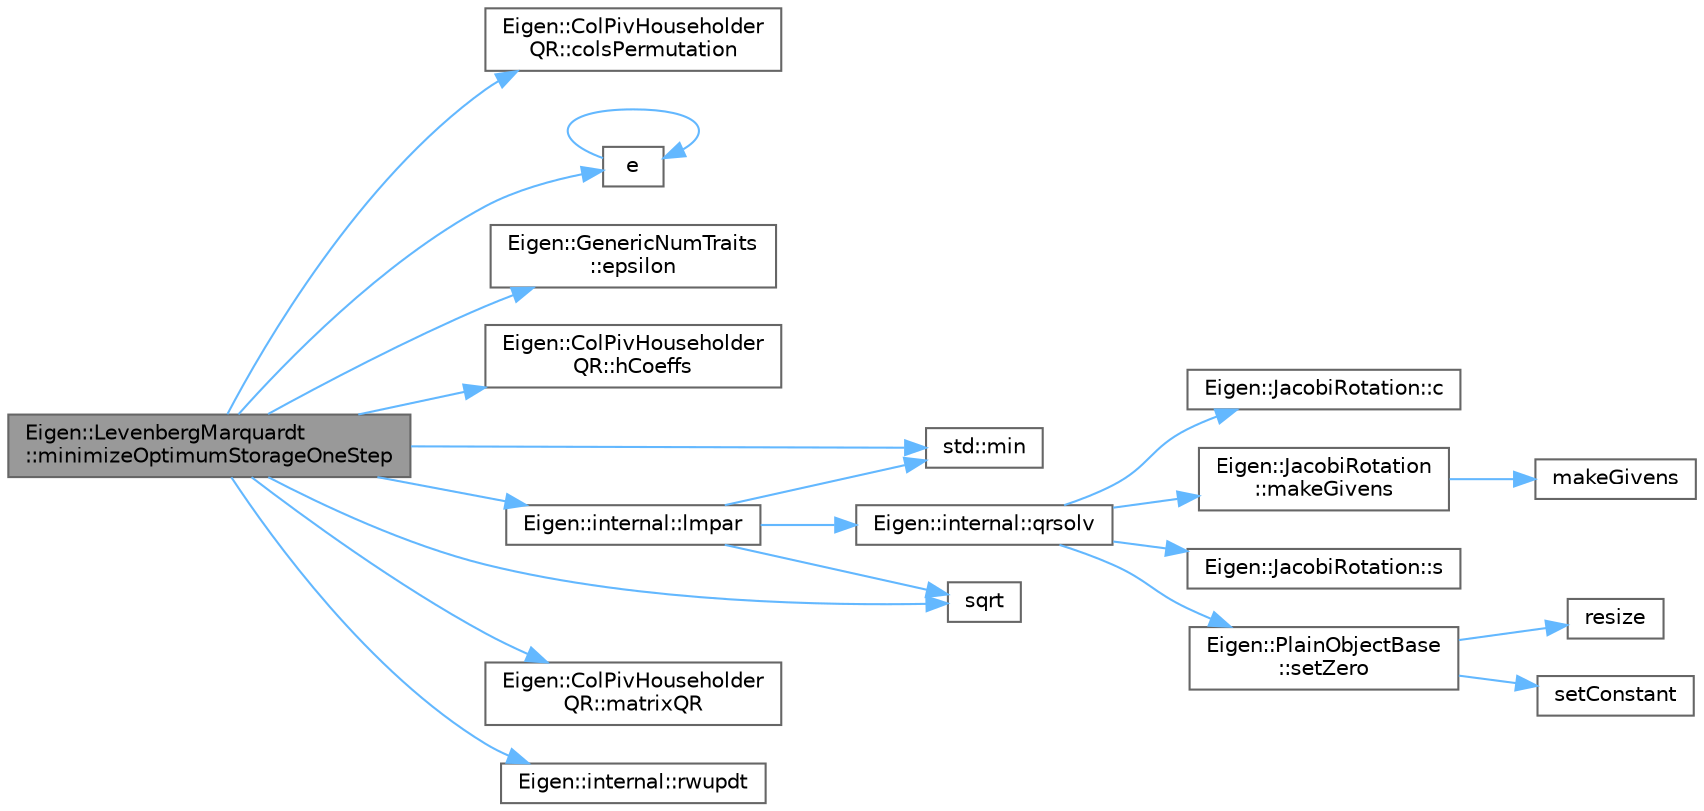 digraph "Eigen::LevenbergMarquardt::minimizeOptimumStorageOneStep"
{
 // LATEX_PDF_SIZE
  bgcolor="transparent";
  edge [fontname=Helvetica,fontsize=10,labelfontname=Helvetica,labelfontsize=10];
  node [fontname=Helvetica,fontsize=10,shape=box,height=0.2,width=0.4];
  rankdir="LR";
  Node1 [id="Node000001",label="Eigen::LevenbergMarquardt\l::minimizeOptimumStorageOneStep",height=0.2,width=0.4,color="gray40", fillcolor="grey60", style="filled", fontcolor="black",tooltip=" "];
  Node1 -> Node2 [id="edge1_Node000001_Node000002",color="steelblue1",style="solid",tooltip=" "];
  Node2 [id="Node000002",label="Eigen::ColPivHouseholder\lQR::colsPermutation",height=0.2,width=0.4,color="grey40", fillcolor="white", style="filled",URL="$class_eigen_1_1_col_piv_householder_q_r.html#a7b412c63fde62e00f91503d87fc23ba4",tooltip=" "];
  Node1 -> Node3 [id="edge2_Node000001_Node000003",color="steelblue1",style="solid",tooltip=" "];
  Node3 [id="Node000003",label="e",height=0.2,width=0.4,color="grey40", fillcolor="white", style="filled",URL="$_cwise__array__power__array_8cpp.html#a9cb86ff854760bf91a154f2724a9101d",tooltip=" "];
  Node3 -> Node3 [id="edge3_Node000003_Node000003",color="steelblue1",style="solid",tooltip=" "];
  Node1 -> Node4 [id="edge4_Node000001_Node000004",color="steelblue1",style="solid",tooltip=" "];
  Node4 [id="Node000004",label="Eigen::GenericNumTraits\l::epsilon",height=0.2,width=0.4,color="grey40", fillcolor="white", style="filled",URL="$struct_eigen_1_1_generic_num_traits.html#aadcf7fa75b2bc9a0e461a3b851d836a7",tooltip=" "];
  Node1 -> Node5 [id="edge5_Node000001_Node000005",color="steelblue1",style="solid",tooltip=" "];
  Node5 [id="Node000005",label="Eigen::ColPivHouseholder\lQR::hCoeffs",height=0.2,width=0.4,color="grey40", fillcolor="white", style="filled",URL="$class_eigen_1_1_col_piv_householder_q_r.html#a1cbc5b2735a9cd54bf1a946d884cbe80",tooltip=" "];
  Node1 -> Node6 [id="edge6_Node000001_Node000006",color="steelblue1",style="solid",tooltip=" "];
  Node6 [id="Node000006",label="Eigen::internal::lmpar",height=0.2,width=0.4,color="grey40", fillcolor="white", style="filled",URL="$namespace_eigen_1_1internal.html#ace55f5e362285ba23845e81f6aeb7c3d",tooltip=" "];
  Node6 -> Node7 [id="edge7_Node000006_Node000007",color="steelblue1",style="solid",tooltip=" "];
  Node7 [id="Node000007",label="std::min",height=0.2,width=0.4,color="grey40", fillcolor="white", style="filled",URL="$namespacestd.html#ac7b9885417769949d76890454b6d072e",tooltip=" "];
  Node6 -> Node8 [id="edge8_Node000006_Node000008",color="steelblue1",style="solid",tooltip=" "];
  Node8 [id="Node000008",label="Eigen::internal::qrsolv",height=0.2,width=0.4,color="grey40", fillcolor="white", style="filled",URL="$namespace_eigen_1_1internal.html#ac01cc898d45a6cc8ec6fbd825752c67a",tooltip=" "];
  Node8 -> Node9 [id="edge9_Node000008_Node000009",color="steelblue1",style="solid",tooltip=" "];
  Node9 [id="Node000009",label="Eigen::JacobiRotation::c",height=0.2,width=0.4,color="grey40", fillcolor="white", style="filled",URL="$class_eigen_1_1_jacobi_rotation.html#a80c1093ffb0f0d595796c8dcb1c2176e",tooltip=" "];
  Node8 -> Node10 [id="edge10_Node000008_Node000010",color="steelblue1",style="solid",tooltip=" "];
  Node10 [id="Node000010",label="Eigen::JacobiRotation\l::makeGivens",height=0.2,width=0.4,color="grey40", fillcolor="white", style="filled",URL="$class_eigen_1_1_jacobi_rotation.html#adb5bcb0d28a95e39ca31c2c17e866092",tooltip=" "];
  Node10 -> Node11 [id="edge11_Node000010_Node000011",color="steelblue1",style="solid",tooltip=" "];
  Node11 [id="Node000011",label="makeGivens",height=0.2,width=0.4,color="grey40", fillcolor="white", style="filled",URL="$_jacobi__make_givens_8cpp.html#a0aa5183a6b3e0f2ce0c01542d20c4d69",tooltip=" "];
  Node8 -> Node12 [id="edge12_Node000008_Node000012",color="steelblue1",style="solid",tooltip=" "];
  Node12 [id="Node000012",label="Eigen::JacobiRotation::s",height=0.2,width=0.4,color="grey40", fillcolor="white", style="filled",URL="$class_eigen_1_1_jacobi_rotation.html#a4d6694475f3ee8f34795c4a8042d987f",tooltip=" "];
  Node8 -> Node13 [id="edge13_Node000008_Node000013",color="steelblue1",style="solid",tooltip=" "];
  Node13 [id="Node000013",label="Eigen::PlainObjectBase\l::setZero",height=0.2,width=0.4,color="grey40", fillcolor="white", style="filled",URL="$class_eigen_1_1_plain_object_base.html#ac21ad5f989f320e46958b75ac8d9a1da",tooltip=" "];
  Node13 -> Node14 [id="edge14_Node000013_Node000014",color="steelblue1",style="solid",tooltip=" "];
  Node14 [id="Node000014",label="resize",height=0.2,width=0.4,color="grey40", fillcolor="white", style="filled",URL="$_matrix__resize__int_8cpp.html#a768dd1b4259f262bcd4cab5e61afcea1",tooltip=" "];
  Node13 -> Node15 [id="edge15_Node000013_Node000015",color="steelblue1",style="solid",tooltip=" "];
  Node15 [id="Node000015",label="setConstant",height=0.2,width=0.4,color="grey40", fillcolor="white", style="filled",URL="$_matrix__set_constant__int_8cpp.html#a76d9bdf892e002d33c2bbf3c5bf8ca5b",tooltip=" "];
  Node6 -> Node16 [id="edge16_Node000006_Node000016",color="steelblue1",style="solid",tooltip=" "];
  Node16 [id="Node000016",label="sqrt",height=0.2,width=0.4,color="grey40", fillcolor="white", style="filled",URL="$_array_cwise_unary_ops_8h.html#a656b9217a2fcb6de59dc8d1eb3079cc7",tooltip=" "];
  Node1 -> Node17 [id="edge17_Node000001_Node000017",color="steelblue1",style="solid",tooltip=" "];
  Node17 [id="Node000017",label="Eigen::ColPivHouseholder\lQR::matrixQR",height=0.2,width=0.4,color="grey40", fillcolor="white", style="filled",URL="$class_eigen_1_1_col_piv_householder_q_r.html#ad628506062a091458ff8032c8392d61f",tooltip=" "];
  Node1 -> Node7 [id="edge18_Node000001_Node000007",color="steelblue1",style="solid",tooltip=" "];
  Node1 -> Node18 [id="edge19_Node000001_Node000018",color="steelblue1",style="solid",tooltip=" "];
  Node18 [id="Node000018",label="Eigen::internal::rwupdt",height=0.2,width=0.4,color="grey40", fillcolor="white", style="filled",URL="$namespace_eigen_1_1internal.html#a7388dcf5dee594ea6b29d53c8681a63f",tooltip=" "];
  Node1 -> Node16 [id="edge20_Node000001_Node000016",color="steelblue1",style="solid",tooltip=" "];
}
